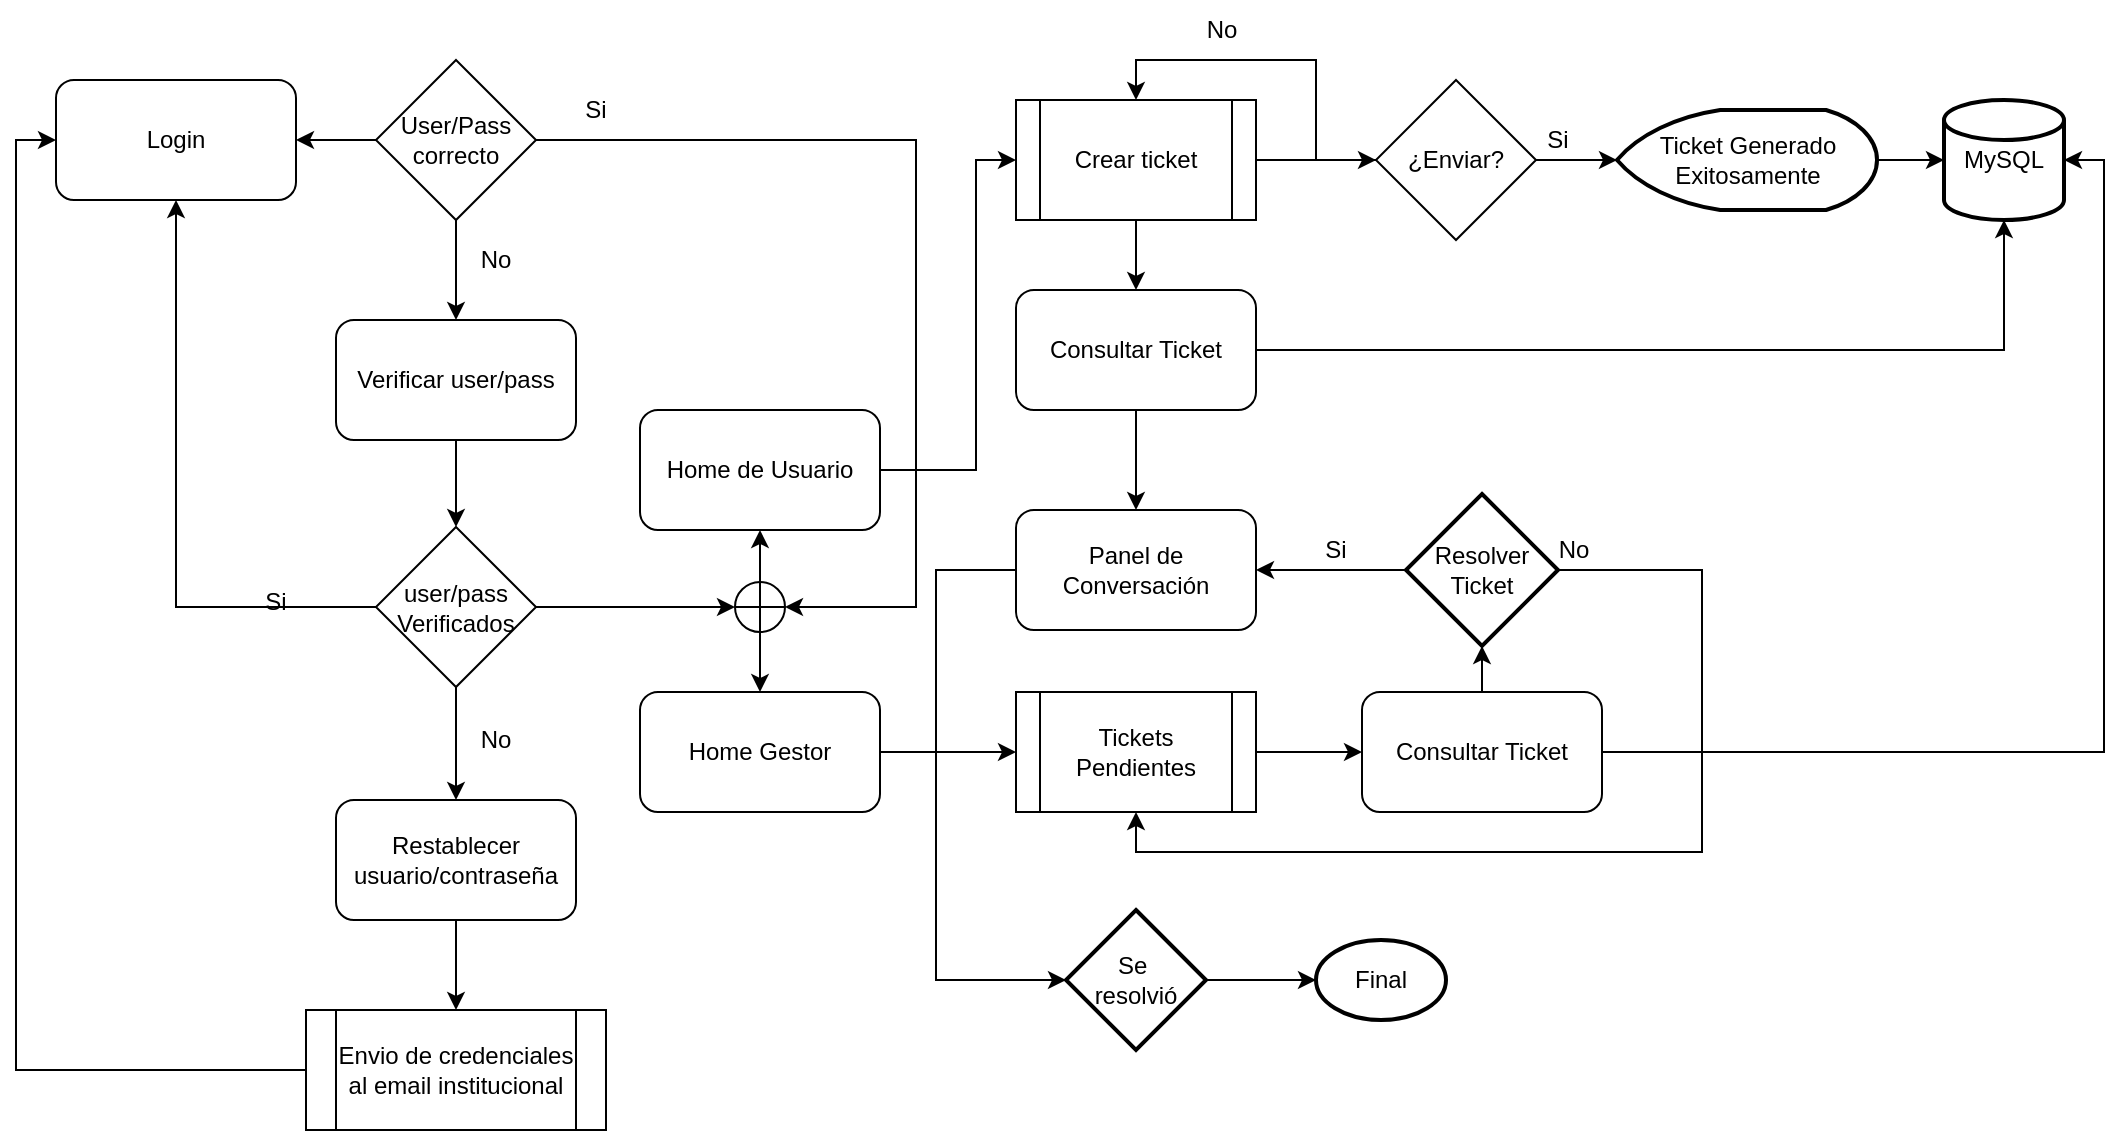 <mxfile version="24.7.14">
  <diagram name="Diagrama de Flujo HelpDesk" id="TB-DrqtRLVA7CixV_qeZ">
    <mxGraphModel dx="1600" dy="669" grid="1" gridSize="10" guides="1" tooltips="1" connect="1" arrows="1" fold="1" page="1" pageScale="1" pageWidth="827" pageHeight="1169" math="0" shadow="0">
      <root>
        <mxCell id="0" />
        <mxCell id="1" parent="0" />
        <mxCell id="ZjJ1GrN28KD24BUfxD4o-1" value="Login" style="rounded=1;whiteSpace=wrap;html=1;labelBackgroundColor=none;" vertex="1" parent="1">
          <mxGeometry x="330" y="395" width="120" height="60" as="geometry" />
        </mxCell>
        <mxCell id="ZjJ1GrN28KD24BUfxD4o-2" style="edgeStyle=orthogonalEdgeStyle;rounded=0;orthogonalLoop=1;jettySize=auto;html=1;labelBackgroundColor=none;fontColor=default;" edge="1" parent="1" source="ZjJ1GrN28KD24BUfxD4o-3" target="ZjJ1GrN28KD24BUfxD4o-29">
          <mxGeometry relative="1" as="geometry">
            <Array as="points">
              <mxPoint x="790" y="590" />
              <mxPoint x="790" y="435" />
            </Array>
          </mxGeometry>
        </mxCell>
        <mxCell id="ZjJ1GrN28KD24BUfxD4o-3" value="Home de Usuario" style="rounded=1;whiteSpace=wrap;html=1;labelBackgroundColor=none;" vertex="1" parent="1">
          <mxGeometry x="622" y="560" width="120" height="60" as="geometry" />
        </mxCell>
        <mxCell id="ZjJ1GrN28KD24BUfxD4o-4" style="edgeStyle=orthogonalEdgeStyle;rounded=0;orthogonalLoop=1;jettySize=auto;html=1;labelBackgroundColor=none;fontColor=default;" edge="1" parent="1" source="ZjJ1GrN28KD24BUfxD4o-6" target="ZjJ1GrN28KD24BUfxD4o-7">
          <mxGeometry relative="1" as="geometry" />
        </mxCell>
        <mxCell id="ZjJ1GrN28KD24BUfxD4o-5" style="edgeStyle=orthogonalEdgeStyle;rounded=0;orthogonalLoop=1;jettySize=auto;html=1;entryX=0.5;entryY=1;entryDx=0;entryDy=0;entryPerimeter=0;labelBackgroundColor=none;fontColor=default;" edge="1" parent="1" source="ZjJ1GrN28KD24BUfxD4o-6" target="ZjJ1GrN28KD24BUfxD4o-32">
          <mxGeometry relative="1" as="geometry">
            <mxPoint x="1363" y="463" as="targetPoint" />
          </mxGeometry>
        </mxCell>
        <mxCell id="ZjJ1GrN28KD24BUfxD4o-6" value="Consultar Ticket" style="rounded=1;whiteSpace=wrap;html=1;labelBackgroundColor=none;" vertex="1" parent="1">
          <mxGeometry x="810" y="500" width="120" height="60" as="geometry" />
        </mxCell>
        <mxCell id="ZjJ1GrN28KD24BUfxD4o-7" value="Panel de Conversación" style="rounded=1;whiteSpace=wrap;html=1;labelBackgroundColor=none;" vertex="1" parent="1">
          <mxGeometry x="810" y="610" width="120" height="60" as="geometry" />
        </mxCell>
        <mxCell id="ZjJ1GrN28KD24BUfxD4o-8" style="edgeStyle=orthogonalEdgeStyle;rounded=0;orthogonalLoop=1;jettySize=auto;html=1;labelBackgroundColor=none;fontColor=default;" edge="1" parent="1" source="ZjJ1GrN28KD24BUfxD4o-10" target="ZjJ1GrN28KD24BUfxD4o-1">
          <mxGeometry relative="1" as="geometry" />
        </mxCell>
        <mxCell id="ZjJ1GrN28KD24BUfxD4o-9" style="edgeStyle=orthogonalEdgeStyle;rounded=0;orthogonalLoop=1;jettySize=auto;html=1;entryX=0.5;entryY=0;entryDx=0;entryDy=0;labelBackgroundColor=none;fontColor=default;" edge="1" parent="1" source="ZjJ1GrN28KD24BUfxD4o-10" target="ZjJ1GrN28KD24BUfxD4o-13">
          <mxGeometry relative="1" as="geometry" />
        </mxCell>
        <mxCell id="ZjJ1GrN28KD24BUfxD4o-10" value="User/Pass&lt;div&gt;correcto&lt;/div&gt;" style="rhombus;whiteSpace=wrap;html=1;labelBackgroundColor=none;" vertex="1" parent="1">
          <mxGeometry x="490" y="385" width="80" height="80" as="geometry" />
        </mxCell>
        <mxCell id="ZjJ1GrN28KD24BUfxD4o-11" value="Si" style="text;html=1;align=center;verticalAlign=middle;whiteSpace=wrap;rounded=0;labelBackgroundColor=none;" vertex="1" parent="1">
          <mxGeometry x="570" y="395" width="60" height="30" as="geometry" />
        </mxCell>
        <mxCell id="ZjJ1GrN28KD24BUfxD4o-12" style="edgeStyle=orthogonalEdgeStyle;rounded=0;orthogonalLoop=1;jettySize=auto;html=1;entryX=0.5;entryY=0;entryDx=0;entryDy=0;labelBackgroundColor=none;fontColor=default;" edge="1" parent="1" source="ZjJ1GrN28KD24BUfxD4o-13" target="ZjJ1GrN28KD24BUfxD4o-17">
          <mxGeometry relative="1" as="geometry" />
        </mxCell>
        <mxCell id="ZjJ1GrN28KD24BUfxD4o-13" value="Verificar user/pass" style="rounded=1;whiteSpace=wrap;html=1;labelBackgroundColor=none;" vertex="1" parent="1">
          <mxGeometry x="470" y="515" width="120" height="60" as="geometry" />
        </mxCell>
        <mxCell id="ZjJ1GrN28KD24BUfxD4o-14" value="No" style="text;html=1;align=center;verticalAlign=middle;whiteSpace=wrap;rounded=0;labelBackgroundColor=none;" vertex="1" parent="1">
          <mxGeometry x="520" y="470" width="60" height="30" as="geometry" />
        </mxCell>
        <mxCell id="ZjJ1GrN28KD24BUfxD4o-15" style="edgeStyle=orthogonalEdgeStyle;rounded=0;orthogonalLoop=1;jettySize=auto;html=1;entryX=0.5;entryY=1;entryDx=0;entryDy=0;labelBackgroundColor=none;fontColor=default;" edge="1" parent="1" source="ZjJ1GrN28KD24BUfxD4o-17" target="ZjJ1GrN28KD24BUfxD4o-1">
          <mxGeometry relative="1" as="geometry" />
        </mxCell>
        <mxCell id="ZjJ1GrN28KD24BUfxD4o-16" style="edgeStyle=orthogonalEdgeStyle;rounded=0;orthogonalLoop=1;jettySize=auto;html=1;labelBackgroundColor=none;fontColor=default;" edge="1" parent="1" source="ZjJ1GrN28KD24BUfxD4o-17" target="ZjJ1GrN28KD24BUfxD4o-19">
          <mxGeometry relative="1" as="geometry" />
        </mxCell>
        <mxCell id="ZjJ1GrN28KD24BUfxD4o-17" value="user/pass&lt;div&gt;Verificados&lt;/div&gt;" style="rhombus;whiteSpace=wrap;html=1;labelBackgroundColor=none;" vertex="1" parent="1">
          <mxGeometry x="490" y="618.5" width="80" height="80" as="geometry" />
        </mxCell>
        <mxCell id="ZjJ1GrN28KD24BUfxD4o-18" style="edgeStyle=orthogonalEdgeStyle;rounded=0;orthogonalLoop=1;jettySize=auto;html=1;entryX=0;entryY=0.5;entryDx=0;entryDy=0;labelBackgroundColor=none;fontColor=default;exitX=0;exitY=0.5;exitDx=0;exitDy=0;" edge="1" parent="1" source="ZjJ1GrN28KD24BUfxD4o-50" target="ZjJ1GrN28KD24BUfxD4o-1">
          <mxGeometry relative="1" as="geometry" />
        </mxCell>
        <mxCell id="ZjJ1GrN28KD24BUfxD4o-51" style="edgeStyle=orthogonalEdgeStyle;rounded=0;orthogonalLoop=1;jettySize=auto;html=1;" edge="1" parent="1" source="ZjJ1GrN28KD24BUfxD4o-19" target="ZjJ1GrN28KD24BUfxD4o-50">
          <mxGeometry relative="1" as="geometry" />
        </mxCell>
        <mxCell id="ZjJ1GrN28KD24BUfxD4o-19" value="Restablecer usuario/contraseña" style="rounded=1;whiteSpace=wrap;html=1;labelBackgroundColor=none;" vertex="1" parent="1">
          <mxGeometry x="470" y="755" width="120" height="60" as="geometry" />
        </mxCell>
        <mxCell id="ZjJ1GrN28KD24BUfxD4o-20" value="Si" style="text;html=1;align=center;verticalAlign=middle;whiteSpace=wrap;rounded=0;labelBackgroundColor=none;" vertex="1" parent="1">
          <mxGeometry x="410" y="641" width="60" height="30" as="geometry" />
        </mxCell>
        <mxCell id="ZjJ1GrN28KD24BUfxD4o-21" value="No" style="text;html=1;align=center;verticalAlign=middle;whiteSpace=wrap;rounded=0;labelBackgroundColor=none;" vertex="1" parent="1">
          <mxGeometry x="520" y="710" width="60" height="30" as="geometry" />
        </mxCell>
        <mxCell id="ZjJ1GrN28KD24BUfxD4o-22" style="edgeStyle=orthogonalEdgeStyle;rounded=0;orthogonalLoop=1;jettySize=auto;html=1;entryX=0.5;entryY=0;entryDx=0;entryDy=0;labelBackgroundColor=none;fontColor=default;" edge="1" parent="1" source="ZjJ1GrN28KD24BUfxD4o-24" target="ZjJ1GrN28KD24BUfxD4o-29">
          <mxGeometry relative="1" as="geometry" />
        </mxCell>
        <mxCell id="ZjJ1GrN28KD24BUfxD4o-24" value="¿Enviar?" style="rhombus;whiteSpace=wrap;html=1;labelBackgroundColor=none;" vertex="1" parent="1">
          <mxGeometry x="990" y="395" width="80" height="80" as="geometry" />
        </mxCell>
        <mxCell id="ZjJ1GrN28KD24BUfxD4o-25" value="Si" style="text;html=1;align=center;verticalAlign=middle;whiteSpace=wrap;rounded=0;labelBackgroundColor=none;" vertex="1" parent="1">
          <mxGeometry x="1050.5" y="410" width="60" height="30" as="geometry" />
        </mxCell>
        <mxCell id="ZjJ1GrN28KD24BUfxD4o-26" value="No" style="text;html=1;align=center;verticalAlign=middle;whiteSpace=wrap;rounded=0;labelBackgroundColor=none;" vertex="1" parent="1">
          <mxGeometry x="883" y="355" width="60" height="30" as="geometry" />
        </mxCell>
        <mxCell id="ZjJ1GrN28KD24BUfxD4o-27" style="edgeStyle=orthogonalEdgeStyle;rounded=0;orthogonalLoop=1;jettySize=auto;html=1;entryX=0;entryY=0.5;entryDx=0;entryDy=0;labelBackgroundColor=none;fontColor=default;" edge="1" parent="1" source="ZjJ1GrN28KD24BUfxD4o-29" target="ZjJ1GrN28KD24BUfxD4o-24">
          <mxGeometry relative="1" as="geometry" />
        </mxCell>
        <mxCell id="ZjJ1GrN28KD24BUfxD4o-28" style="edgeStyle=orthogonalEdgeStyle;rounded=0;orthogonalLoop=1;jettySize=auto;html=1;labelBackgroundColor=none;fontColor=default;" edge="1" parent="1" source="ZjJ1GrN28KD24BUfxD4o-29" target="ZjJ1GrN28KD24BUfxD4o-6">
          <mxGeometry relative="1" as="geometry" />
        </mxCell>
        <mxCell id="ZjJ1GrN28KD24BUfxD4o-29" value="Crear ticket" style="shape=process;whiteSpace=wrap;html=1;backgroundOutline=1;labelBackgroundColor=none;" vertex="1" parent="1">
          <mxGeometry x="810" y="405" width="120" height="60" as="geometry" />
        </mxCell>
        <mxCell id="ZjJ1GrN28KD24BUfxD4o-32" value="MySQL" style="strokeWidth=2;html=1;shape=mxgraph.flowchart.database;whiteSpace=wrap;labelBackgroundColor=none;" vertex="1" parent="1">
          <mxGeometry x="1274" y="405" width="60" height="60" as="geometry" />
        </mxCell>
        <mxCell id="ZjJ1GrN28KD24BUfxD4o-33" style="edgeStyle=orthogonalEdgeStyle;rounded=0;orthogonalLoop=1;jettySize=auto;html=1;labelBackgroundColor=none;fontColor=default;" edge="1" parent="1" source="ZjJ1GrN28KD24BUfxD4o-34" target="ZjJ1GrN28KD24BUfxD4o-37">
          <mxGeometry relative="1" as="geometry" />
        </mxCell>
        <mxCell id="ZjJ1GrN28KD24BUfxD4o-34" value="Home Gestor" style="rounded=1;whiteSpace=wrap;html=1;labelBackgroundColor=none;" vertex="1" parent="1">
          <mxGeometry x="622" y="701" width="120" height="60" as="geometry" />
        </mxCell>
        <mxCell id="ZjJ1GrN28KD24BUfxD4o-35" value="Consultar Ticket" style="rounded=1;whiteSpace=wrap;html=1;labelBackgroundColor=none;" vertex="1" parent="1">
          <mxGeometry x="983" y="701" width="120" height="60" as="geometry" />
        </mxCell>
        <mxCell id="ZjJ1GrN28KD24BUfxD4o-36" style="edgeStyle=orthogonalEdgeStyle;rounded=0;orthogonalLoop=1;jettySize=auto;html=1;labelBackgroundColor=none;fontColor=default;" edge="1" parent="1" source="ZjJ1GrN28KD24BUfxD4o-37" target="ZjJ1GrN28KD24BUfxD4o-35">
          <mxGeometry relative="1" as="geometry" />
        </mxCell>
        <mxCell id="ZjJ1GrN28KD24BUfxD4o-37" value="&lt;span style=&quot;background-color: initial;&quot;&gt;Tickets Pendientes&lt;/span&gt;" style="shape=process;whiteSpace=wrap;html=1;backgroundOutline=1;labelBackgroundColor=none;" vertex="1" parent="1">
          <mxGeometry x="810" y="701" width="120" height="60" as="geometry" />
        </mxCell>
        <mxCell id="ZjJ1GrN28KD24BUfxD4o-38" style="edgeStyle=orthogonalEdgeStyle;rounded=0;orthogonalLoop=1;jettySize=auto;html=1;labelBackgroundColor=none;fontColor=default;" edge="1" parent="1" source="ZjJ1GrN28KD24BUfxD4o-40" target="ZjJ1GrN28KD24BUfxD4o-7">
          <mxGeometry relative="1" as="geometry" />
        </mxCell>
        <mxCell id="ZjJ1GrN28KD24BUfxD4o-39" style="edgeStyle=orthogonalEdgeStyle;rounded=0;orthogonalLoop=1;jettySize=auto;html=1;entryX=0.5;entryY=1;entryDx=0;entryDy=0;labelBackgroundColor=none;fontColor=default;" edge="1" parent="1" source="ZjJ1GrN28KD24BUfxD4o-40" target="ZjJ1GrN28KD24BUfxD4o-37">
          <mxGeometry relative="1" as="geometry">
            <Array as="points">
              <mxPoint x="1153" y="640" />
              <mxPoint x="1153" y="781" />
              <mxPoint x="870" y="781" />
            </Array>
          </mxGeometry>
        </mxCell>
        <mxCell id="ZjJ1GrN28KD24BUfxD4o-40" value="Resolver&lt;div&gt;Ticket&lt;/div&gt;" style="strokeWidth=2;html=1;shape=mxgraph.flowchart.decision;whiteSpace=wrap;labelBackgroundColor=none;" vertex="1" parent="1">
          <mxGeometry x="1005" y="602" width="76" height="76" as="geometry" />
        </mxCell>
        <mxCell id="ZjJ1GrN28KD24BUfxD4o-41" style="edgeStyle=orthogonalEdgeStyle;rounded=0;orthogonalLoop=1;jettySize=auto;html=1;entryX=0.5;entryY=1;entryDx=0;entryDy=0;entryPerimeter=0;labelBackgroundColor=none;fontColor=default;" edge="1" parent="1" source="ZjJ1GrN28KD24BUfxD4o-35" target="ZjJ1GrN28KD24BUfxD4o-40">
          <mxGeometry relative="1" as="geometry" />
        </mxCell>
        <mxCell id="ZjJ1GrN28KD24BUfxD4o-42" style="edgeStyle=orthogonalEdgeStyle;rounded=0;orthogonalLoop=1;jettySize=auto;html=1;entryX=1;entryY=0.5;entryDx=0;entryDy=0;entryPerimeter=0;labelBackgroundColor=none;fontColor=default;" edge="1" parent="1" source="ZjJ1GrN28KD24BUfxD4o-35" target="ZjJ1GrN28KD24BUfxD4o-32">
          <mxGeometry relative="1" as="geometry" />
        </mxCell>
        <mxCell id="ZjJ1GrN28KD24BUfxD4o-43" value="Si" style="text;html=1;align=center;verticalAlign=middle;whiteSpace=wrap;rounded=0;labelBackgroundColor=none;" vertex="1" parent="1">
          <mxGeometry x="940" y="615" width="60" height="30" as="geometry" />
        </mxCell>
        <mxCell id="ZjJ1GrN28KD24BUfxD4o-44" value="No" style="text;html=1;align=center;verticalAlign=middle;whiteSpace=wrap;rounded=0;labelBackgroundColor=none;" vertex="1" parent="1">
          <mxGeometry x="1059" y="615" width="60" height="30" as="geometry" />
        </mxCell>
        <mxCell id="ZjJ1GrN28KD24BUfxD4o-45" style="edgeStyle=orthogonalEdgeStyle;rounded=0;orthogonalLoop=1;jettySize=auto;html=1;labelBackgroundColor=none;fontColor=default;" edge="1" parent="1" source="ZjJ1GrN28KD24BUfxD4o-47" target="ZjJ1GrN28KD24BUfxD4o-34">
          <mxGeometry relative="1" as="geometry" />
        </mxCell>
        <mxCell id="ZjJ1GrN28KD24BUfxD4o-46" style="edgeStyle=orthogonalEdgeStyle;rounded=0;orthogonalLoop=1;jettySize=auto;html=1;entryX=0.5;entryY=1;entryDx=0;entryDy=0;labelBackgroundColor=none;fontColor=default;" edge="1" parent="1" source="ZjJ1GrN28KD24BUfxD4o-47" target="ZjJ1GrN28KD24BUfxD4o-3">
          <mxGeometry relative="1" as="geometry" />
        </mxCell>
        <mxCell id="ZjJ1GrN28KD24BUfxD4o-47" value="" style="verticalLabelPosition=bottom;verticalAlign=top;html=1;shape=mxgraph.flowchart.summing_function;labelBackgroundColor=none;" vertex="1" parent="1">
          <mxGeometry x="669.5" y="646" width="25" height="25" as="geometry" />
        </mxCell>
        <mxCell id="ZjJ1GrN28KD24BUfxD4o-48" style="edgeStyle=orthogonalEdgeStyle;rounded=0;orthogonalLoop=1;jettySize=auto;html=1;entryX=0;entryY=0.5;entryDx=0;entryDy=0;entryPerimeter=0;labelBackgroundColor=none;fontColor=default;" edge="1" parent="1" source="ZjJ1GrN28KD24BUfxD4o-17" target="ZjJ1GrN28KD24BUfxD4o-47">
          <mxGeometry relative="1" as="geometry" />
        </mxCell>
        <mxCell id="ZjJ1GrN28KD24BUfxD4o-49" style="edgeStyle=orthogonalEdgeStyle;rounded=0;orthogonalLoop=1;jettySize=auto;html=1;entryX=1;entryY=0.5;entryDx=0;entryDy=0;entryPerimeter=0;" edge="1" parent="1" source="ZjJ1GrN28KD24BUfxD4o-10" target="ZjJ1GrN28KD24BUfxD4o-47">
          <mxGeometry relative="1" as="geometry">
            <Array as="points">
              <mxPoint x="760" y="425" />
              <mxPoint x="760" y="659" />
            </Array>
          </mxGeometry>
        </mxCell>
        <mxCell id="ZjJ1GrN28KD24BUfxD4o-50" value="Envio de credenciales al email institucional" style="shape=process;whiteSpace=wrap;html=1;backgroundOutline=1;" vertex="1" parent="1">
          <mxGeometry x="455" y="860" width="150" height="60" as="geometry" />
        </mxCell>
        <mxCell id="ZjJ1GrN28KD24BUfxD4o-54" style="edgeStyle=orthogonalEdgeStyle;rounded=0;orthogonalLoop=1;jettySize=auto;html=1;" edge="1" parent="1" source="ZjJ1GrN28KD24BUfxD4o-52" target="ZjJ1GrN28KD24BUfxD4o-32">
          <mxGeometry relative="1" as="geometry" />
        </mxCell>
        <mxCell id="ZjJ1GrN28KD24BUfxD4o-52" value="Ticket Generado Exitosamente" style="strokeWidth=2;html=1;shape=mxgraph.flowchart.display;whiteSpace=wrap;" vertex="1" parent="1">
          <mxGeometry x="1110.5" y="410" width="130" height="50" as="geometry" />
        </mxCell>
        <mxCell id="ZjJ1GrN28KD24BUfxD4o-53" style="edgeStyle=orthogonalEdgeStyle;rounded=0;orthogonalLoop=1;jettySize=auto;html=1;entryX=0;entryY=0.5;entryDx=0;entryDy=0;entryPerimeter=0;" edge="1" parent="1" source="ZjJ1GrN28KD24BUfxD4o-24" target="ZjJ1GrN28KD24BUfxD4o-52">
          <mxGeometry relative="1" as="geometry" />
        </mxCell>
        <mxCell id="ZjJ1GrN28KD24BUfxD4o-55" value="Se&amp;nbsp;&lt;div&gt;resolvió&lt;/div&gt;" style="strokeWidth=2;html=1;shape=mxgraph.flowchart.decision;whiteSpace=wrap;" vertex="1" parent="1">
          <mxGeometry x="835" y="810" width="70" height="70" as="geometry" />
        </mxCell>
        <mxCell id="ZjJ1GrN28KD24BUfxD4o-56" style="edgeStyle=orthogonalEdgeStyle;rounded=0;orthogonalLoop=1;jettySize=auto;html=1;entryX=0;entryY=0.5;entryDx=0;entryDy=0;entryPerimeter=0;" edge="1" parent="1" source="ZjJ1GrN28KD24BUfxD4o-7" target="ZjJ1GrN28KD24BUfxD4o-55">
          <mxGeometry relative="1" as="geometry">
            <Array as="points">
              <mxPoint x="770" y="640" />
              <mxPoint x="770" y="845" />
            </Array>
          </mxGeometry>
        </mxCell>
        <mxCell id="ZjJ1GrN28KD24BUfxD4o-58" value="Final" style="strokeWidth=2;html=1;shape=mxgraph.flowchart.start_1;whiteSpace=wrap;" vertex="1" parent="1">
          <mxGeometry x="960" y="825" width="65" height="40" as="geometry" />
        </mxCell>
        <mxCell id="ZjJ1GrN28KD24BUfxD4o-59" style="edgeStyle=orthogonalEdgeStyle;rounded=0;orthogonalLoop=1;jettySize=auto;html=1;entryX=0;entryY=0.5;entryDx=0;entryDy=0;entryPerimeter=0;" edge="1" parent="1" source="ZjJ1GrN28KD24BUfxD4o-55" target="ZjJ1GrN28KD24BUfxD4o-58">
          <mxGeometry relative="1" as="geometry" />
        </mxCell>
      </root>
    </mxGraphModel>
  </diagram>
</mxfile>
